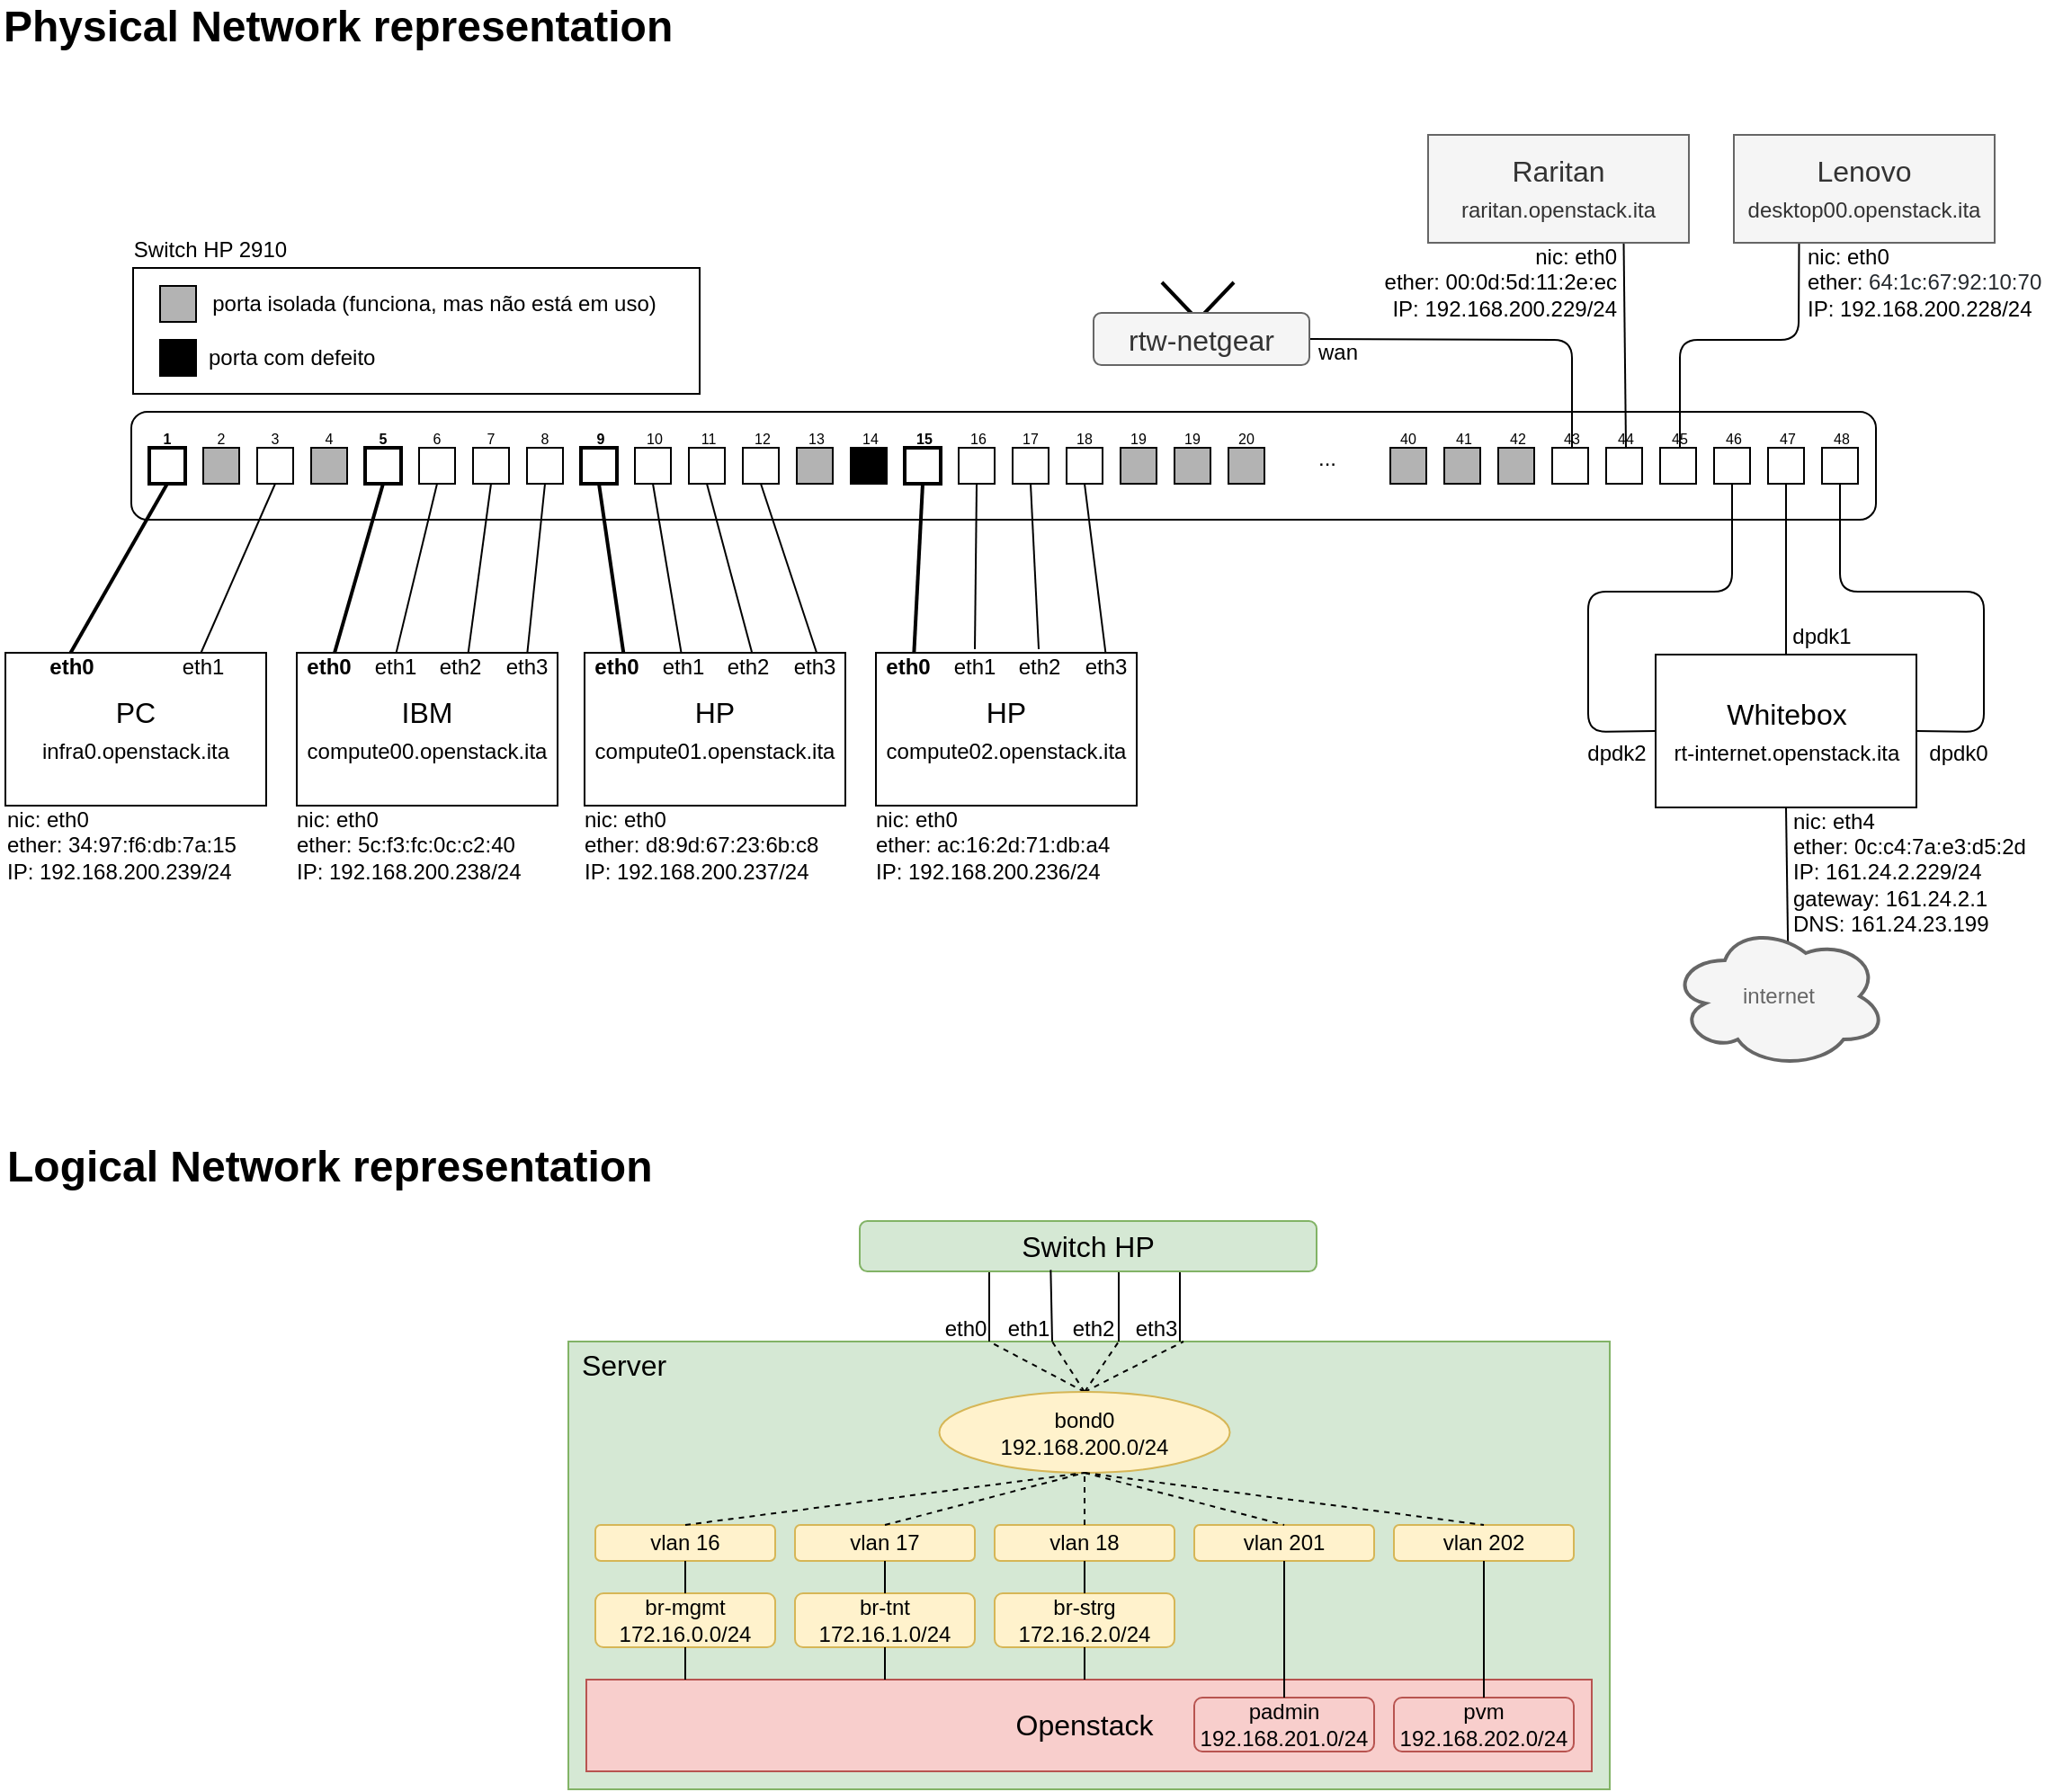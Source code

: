 <mxfile version="13.1.14" type="device"><diagram id="083HQYU7vdMpSeB9gn1J" name="Page-1"><mxGraphModel dx="2249" dy="801" grid="1" gridSize="10" guides="1" tooltips="1" connect="1" arrows="1" fold="1" page="1" pageScale="1" pageWidth="827" pageHeight="1169" math="0" shadow="0"><root><mxCell id="0"/><mxCell id="1" parent="0"/><mxCell id="au7S7A7RQOndNmO7BlyU-1" value="" style="rounded=1;whiteSpace=wrap;html=1;" parent="1" vertex="1"><mxGeometry x="60" y="300" width="970" height="60" as="geometry"/></mxCell><mxCell id="au7S7A7RQOndNmO7BlyU-122" value="" style="endArrow=none;html=1;fontSize=12;entryX=0.5;entryY=1;entryDx=0;entryDy=0;exitX=1;exitY=0.5;exitDx=0;exitDy=0;" parent="1" source="au7S7A7RQOndNmO7BlyU-118" target="au7S7A7RQOndNmO7BlyU-60" edge="1"><mxGeometry width="50" height="50" relative="1" as="geometry"><mxPoint x="380" y="480" as="sourcePoint"/><mxPoint x="430" y="430" as="targetPoint"/><Array as="points"><mxPoint x="861" y="260"/></Array></mxGeometry></mxCell><mxCell id="au7S7A7RQOndNmO7BlyU-124" value="" style="endArrow=none;html=1;fontSize=12;fontColor=#000000;entryX=0.5;entryY=1;entryDx=0;entryDy=0;exitX=0.75;exitY=1;exitDx=0;exitDy=0;" parent="1" source="au7S7A7RQOndNmO7BlyU-123" target="au7S7A7RQOndNmO7BlyU-61" edge="1"><mxGeometry width="50" height="50" relative="1" as="geometry"><mxPoint x="380" y="480" as="sourcePoint"/><mxPoint x="430" y="430" as="targetPoint"/></mxGeometry></mxCell><mxCell id="au7S7A7RQOndNmO7BlyU-128" value="" style="endArrow=none;html=1;fontSize=12;fontColor=#000000;entryX=0.5;entryY=1;entryDx=0;entryDy=0;exitX=0.25;exitY=1;exitDx=0;exitDy=0;" parent="1" source="au7S7A7RQOndNmO7BlyU-126" target="au7S7A7RQOndNmO7BlyU-62" edge="1"><mxGeometry width="50" height="50" relative="1" as="geometry"><mxPoint x="898.75" y="162" as="sourcePoint"/><mxPoint x="901" y="330" as="targetPoint"/><Array as="points"><mxPoint x="987" y="260"/><mxPoint x="921" y="260"/></Array></mxGeometry></mxCell><mxCell id="au7S7A7RQOndNmO7BlyU-2" value="" style="rounded=0;whiteSpace=wrap;html=1;strokeWidth=2;" parent="1" vertex="1"><mxGeometry x="70" y="320" width="20" height="20" as="geometry"/></mxCell><mxCell id="au7S7A7RQOndNmO7BlyU-3" value="" style="rounded=0;whiteSpace=wrap;html=1;fillColor=#B3B3B3;" parent="1" vertex="1"><mxGeometry x="100" y="320" width="20" height="20" as="geometry"/></mxCell><mxCell id="au7S7A7RQOndNmO7BlyU-4" value="" style="rounded=0;whiteSpace=wrap;html=1;" parent="1" vertex="1"><mxGeometry x="130" y="320" width="20" height="20" as="geometry"/></mxCell><mxCell id="au7S7A7RQOndNmO7BlyU-5" value="" style="rounded=0;whiteSpace=wrap;html=1;fillColor=#B3B3B3;" parent="1" vertex="1"><mxGeometry x="160" y="320" width="20" height="20" as="geometry"/></mxCell><mxCell id="au7S7A7RQOndNmO7BlyU-6" value="" style="rounded=0;whiteSpace=wrap;html=1;strokeWidth=2;" parent="1" vertex="1"><mxGeometry x="190" y="320" width="20" height="20" as="geometry"/></mxCell><mxCell id="au7S7A7RQOndNmO7BlyU-7" value="" style="rounded=0;whiteSpace=wrap;html=1;" parent="1" vertex="1"><mxGeometry x="220" y="320" width="20" height="20" as="geometry"/></mxCell><mxCell id="au7S7A7RQOndNmO7BlyU-8" value="" style="rounded=0;whiteSpace=wrap;html=1;" parent="1" vertex="1"><mxGeometry x="250" y="320" width="20" height="20" as="geometry"/></mxCell><mxCell id="au7S7A7RQOndNmO7BlyU-9" value="" style="rounded=0;whiteSpace=wrap;html=1;" parent="1" vertex="1"><mxGeometry x="280" y="320" width="20" height="20" as="geometry"/></mxCell><mxCell id="au7S7A7RQOndNmO7BlyU-10" value="" style="rounded=0;whiteSpace=wrap;html=1;strokeWidth=2;" parent="1" vertex="1"><mxGeometry x="310" y="320" width="20" height="20" as="geometry"/></mxCell><mxCell id="au7S7A7RQOndNmO7BlyU-11" value="" style="rounded=0;whiteSpace=wrap;html=1;" parent="1" vertex="1"><mxGeometry x="340" y="320" width="20" height="20" as="geometry"/></mxCell><mxCell id="au7S7A7RQOndNmO7BlyU-12" value="" style="rounded=0;whiteSpace=wrap;html=1;" parent="1" vertex="1"><mxGeometry x="370" y="320" width="20" height="20" as="geometry"/></mxCell><mxCell id="au7S7A7RQOndNmO7BlyU-13" value="" style="rounded=0;whiteSpace=wrap;html=1;" parent="1" vertex="1"><mxGeometry x="400" y="320" width="20" height="20" as="geometry"/></mxCell><mxCell id="au7S7A7RQOndNmO7BlyU-14" value="" style="rounded=0;whiteSpace=wrap;html=1;fillColor=#B3B3B3;" parent="1" vertex="1"><mxGeometry x="430" y="320" width="20" height="20" as="geometry"/></mxCell><mxCell id="au7S7A7RQOndNmO7BlyU-15" value="" style="rounded=0;whiteSpace=wrap;html=1;fillColor=#000000;" parent="1" vertex="1"><mxGeometry x="460" y="320" width="20" height="20" as="geometry"/></mxCell><mxCell id="au7S7A7RQOndNmO7BlyU-16" value="" style="rounded=0;whiteSpace=wrap;html=1;strokeWidth=2;" parent="1" vertex="1"><mxGeometry x="490" y="320" width="20" height="20" as="geometry"/></mxCell><mxCell id="au7S7A7RQOndNmO7BlyU-17" value="" style="rounded=0;whiteSpace=wrap;html=1;" parent="1" vertex="1"><mxGeometry x="520" y="320" width="20" height="20" as="geometry"/></mxCell><mxCell id="au7S7A7RQOndNmO7BlyU-18" value="" style="rounded=0;whiteSpace=wrap;html=1;" parent="1" vertex="1"><mxGeometry x="550" y="320" width="20" height="20" as="geometry"/></mxCell><mxCell id="au7S7A7RQOndNmO7BlyU-19" value="" style="rounded=0;whiteSpace=wrap;html=1;" parent="1" vertex="1"><mxGeometry x="580" y="320" width="20" height="20" as="geometry"/></mxCell><mxCell id="au7S7A7RQOndNmO7BlyU-20" value="" style="rounded=0;whiteSpace=wrap;html=1;fillColor=#B3B3B3;" parent="1" vertex="1"><mxGeometry x="610" y="320" width="20" height="20" as="geometry"/></mxCell><mxCell id="au7S7A7RQOndNmO7BlyU-21" value="" style="rounded=0;whiteSpace=wrap;html=1;fillColor=#B3B3B3;" parent="1" vertex="1"><mxGeometry x="640" y="320" width="20" height="20" as="geometry"/></mxCell><mxCell id="au7S7A7RQOndNmO7BlyU-22" value="" style="rounded=0;whiteSpace=wrap;html=1;fillColor=#B3B3B3;" parent="1" vertex="1"><mxGeometry x="670" y="320" width="20" height="20" as="geometry"/></mxCell><mxCell id="au7S7A7RQOndNmO7BlyU-25" value="" style="rounded=0;whiteSpace=wrap;html=1;fillColor=#B3B3B3;" parent="1" vertex="1"><mxGeometry x="760" y="320" width="20" height="20" as="geometry"/></mxCell><mxCell id="au7S7A7RQOndNmO7BlyU-26" value="" style="rounded=0;whiteSpace=wrap;html=1;fillColor=#B3B3B3;" parent="1" vertex="1"><mxGeometry x="790" y="320" width="20" height="20" as="geometry"/></mxCell><mxCell id="au7S7A7RQOndNmO7BlyU-27" value="" style="rounded=0;whiteSpace=wrap;html=1;fillColor=#B3B3B3;" parent="1" vertex="1"><mxGeometry x="820" y="320" width="20" height="20" as="geometry"/></mxCell><mxCell id="au7S7A7RQOndNmO7BlyU-28" value="" style="rounded=0;whiteSpace=wrap;html=1;fillColor=none;" parent="1" vertex="1"><mxGeometry x="850" y="320" width="20" height="20" as="geometry"/></mxCell><mxCell id="au7S7A7RQOndNmO7BlyU-29" value="" style="rounded=0;whiteSpace=wrap;html=1;" parent="1" vertex="1"><mxGeometry x="880" y="320" width="20" height="20" as="geometry"/></mxCell><mxCell id="au7S7A7RQOndNmO7BlyU-30" value="" style="rounded=0;whiteSpace=wrap;html=1;" parent="1" vertex="1"><mxGeometry x="910" y="320" width="20" height="20" as="geometry"/></mxCell><mxCell id="au7S7A7RQOndNmO7BlyU-31" value="" style="rounded=0;whiteSpace=wrap;html=1;" parent="1" vertex="1"><mxGeometry x="940" y="320" width="20" height="20" as="geometry"/></mxCell><mxCell id="au7S7A7RQOndNmO7BlyU-32" value="" style="rounded=0;whiteSpace=wrap;html=1;" parent="1" vertex="1"><mxGeometry x="970" y="320" width="20" height="20" as="geometry"/></mxCell><mxCell id="au7S7A7RQOndNmO7BlyU-33" value="" style="rounded=0;whiteSpace=wrap;html=1;" parent="1" vertex="1"><mxGeometry x="1000" y="320" width="20" height="20" as="geometry"/></mxCell><mxCell id="au7S7A7RQOndNmO7BlyU-34" value="1" style="text;html=1;strokeColor=none;fillColor=none;align=center;verticalAlign=middle;whiteSpace=wrap;rounded=0;fontSize=8;fontStyle=1" parent="1" vertex="1"><mxGeometry x="75" y="310" width="10" height="10" as="geometry"/></mxCell><mxCell id="au7S7A7RQOndNmO7BlyU-35" value="2" style="text;html=1;strokeColor=none;fillColor=none;align=center;verticalAlign=middle;whiteSpace=wrap;rounded=0;fontSize=8;" parent="1" vertex="1"><mxGeometry x="105" y="310" width="10" height="10" as="geometry"/></mxCell><mxCell id="au7S7A7RQOndNmO7BlyU-36" value="3" style="text;html=1;strokeColor=none;fillColor=none;align=center;verticalAlign=middle;whiteSpace=wrap;rounded=0;fontSize=8;" parent="1" vertex="1"><mxGeometry x="135" y="310" width="10" height="10" as="geometry"/></mxCell><mxCell id="au7S7A7RQOndNmO7BlyU-37" value="4" style="text;html=1;strokeColor=none;fillColor=none;align=center;verticalAlign=middle;whiteSpace=wrap;rounded=0;fontSize=8;" parent="1" vertex="1"><mxGeometry x="165" y="310" width="10" height="10" as="geometry"/></mxCell><mxCell id="au7S7A7RQOndNmO7BlyU-38" value="5" style="text;html=1;strokeColor=none;fillColor=none;align=center;verticalAlign=middle;whiteSpace=wrap;rounded=0;fontSize=8;fontStyle=1" parent="1" vertex="1"><mxGeometry x="195" y="310" width="10" height="10" as="geometry"/></mxCell><mxCell id="au7S7A7RQOndNmO7BlyU-39" value="6" style="text;html=1;strokeColor=none;fillColor=none;align=center;verticalAlign=middle;whiteSpace=wrap;rounded=0;fontSize=8;" parent="1" vertex="1"><mxGeometry x="225" y="310" width="10" height="10" as="geometry"/></mxCell><mxCell id="au7S7A7RQOndNmO7BlyU-40" value="7" style="text;html=1;strokeColor=none;fillColor=none;align=center;verticalAlign=middle;whiteSpace=wrap;rounded=0;fontSize=8;" parent="1" vertex="1"><mxGeometry x="255" y="310" width="10" height="10" as="geometry"/></mxCell><mxCell id="au7S7A7RQOndNmO7BlyU-41" value="8" style="text;html=1;strokeColor=none;fillColor=none;align=center;verticalAlign=middle;whiteSpace=wrap;rounded=0;fontSize=8;" parent="1" vertex="1"><mxGeometry x="285" y="310" width="10" height="10" as="geometry"/></mxCell><mxCell id="au7S7A7RQOndNmO7BlyU-42" value="9" style="text;html=1;strokeColor=none;fillColor=none;align=center;verticalAlign=middle;whiteSpace=wrap;rounded=0;fontSize=8;fontStyle=1" parent="1" vertex="1"><mxGeometry x="316" y="310" width="10" height="10" as="geometry"/></mxCell><mxCell id="au7S7A7RQOndNmO7BlyU-43" value="10" style="text;html=1;strokeColor=none;fillColor=none;align=center;verticalAlign=middle;whiteSpace=wrap;rounded=0;fontSize=8;" parent="1" vertex="1"><mxGeometry x="346" y="310" width="10" height="10" as="geometry"/></mxCell><mxCell id="au7S7A7RQOndNmO7BlyU-44" value="11" style="text;html=1;strokeColor=none;fillColor=none;align=center;verticalAlign=middle;whiteSpace=wrap;rounded=0;fontSize=8;" parent="1" vertex="1"><mxGeometry x="376" y="310" width="10" height="10" as="geometry"/></mxCell><mxCell id="au7S7A7RQOndNmO7BlyU-45" value="12" style="text;html=1;strokeColor=none;fillColor=none;align=center;verticalAlign=middle;whiteSpace=wrap;rounded=0;fontSize=8;" parent="1" vertex="1"><mxGeometry x="406" y="310" width="10" height="10" as="geometry"/></mxCell><mxCell id="au7S7A7RQOndNmO7BlyU-46" value="13" style="text;html=1;strokeColor=none;fillColor=none;align=center;verticalAlign=middle;whiteSpace=wrap;rounded=0;fontSize=8;" parent="1" vertex="1"><mxGeometry x="436" y="310" width="10" height="10" as="geometry"/></mxCell><mxCell id="au7S7A7RQOndNmO7BlyU-47" value="14" style="text;html=1;strokeColor=none;fillColor=none;align=center;verticalAlign=middle;whiteSpace=wrap;rounded=0;fontSize=8;" parent="1" vertex="1"><mxGeometry x="466" y="310" width="10" height="10" as="geometry"/></mxCell><mxCell id="au7S7A7RQOndNmO7BlyU-48" value="15" style="text;html=1;strokeColor=none;fillColor=none;align=center;verticalAlign=middle;whiteSpace=wrap;rounded=0;fontSize=8;fontStyle=1" parent="1" vertex="1"><mxGeometry x="496" y="310" width="10" height="10" as="geometry"/></mxCell><mxCell id="au7S7A7RQOndNmO7BlyU-49" value="16" style="text;html=1;strokeColor=none;fillColor=none;align=center;verticalAlign=middle;whiteSpace=wrap;rounded=0;fontSize=8;" parent="1" vertex="1"><mxGeometry x="526" y="310" width="10" height="10" as="geometry"/></mxCell><mxCell id="au7S7A7RQOndNmO7BlyU-50" value="17" style="text;html=1;strokeColor=none;fillColor=none;align=center;verticalAlign=middle;whiteSpace=wrap;rounded=0;fontSize=8;" parent="1" vertex="1"><mxGeometry x="555" y="310" width="10" height="10" as="geometry"/></mxCell><mxCell id="au7S7A7RQOndNmO7BlyU-51" value="18" style="text;html=1;strokeColor=none;fillColor=none;align=center;verticalAlign=middle;whiteSpace=wrap;rounded=0;fontSize=8;" parent="1" vertex="1"><mxGeometry x="585" y="310" width="10" height="10" as="geometry"/></mxCell><mxCell id="au7S7A7RQOndNmO7BlyU-52" value="19" style="text;html=1;strokeColor=none;fillColor=none;align=center;verticalAlign=middle;whiteSpace=wrap;rounded=0;fontSize=8;" parent="1" vertex="1"><mxGeometry x="615" y="310" width="10" height="10" as="geometry"/></mxCell><mxCell id="au7S7A7RQOndNmO7BlyU-53" value="19" style="text;html=1;strokeColor=none;fillColor=none;align=center;verticalAlign=middle;whiteSpace=wrap;rounded=0;fontSize=8;" parent="1" vertex="1"><mxGeometry x="645" y="310" width="10" height="10" as="geometry"/></mxCell><mxCell id="au7S7A7RQOndNmO7BlyU-54" value="20" style="text;html=1;strokeColor=none;fillColor=none;align=center;verticalAlign=middle;whiteSpace=wrap;rounded=0;fontSize=8;" parent="1" vertex="1"><mxGeometry x="675" y="310" width="10" height="10" as="geometry"/></mxCell><mxCell id="au7S7A7RQOndNmO7BlyU-57" value="40" style="text;html=1;strokeColor=none;fillColor=none;align=center;verticalAlign=middle;whiteSpace=wrap;rounded=0;fontSize=8;" parent="1" vertex="1"><mxGeometry x="765" y="310" width="10" height="10" as="geometry"/></mxCell><mxCell id="au7S7A7RQOndNmO7BlyU-58" value="41" style="text;html=1;strokeColor=none;fillColor=none;align=center;verticalAlign=middle;whiteSpace=wrap;rounded=0;fontSize=8;" parent="1" vertex="1"><mxGeometry x="796" y="310" width="10" height="10" as="geometry"/></mxCell><mxCell id="au7S7A7RQOndNmO7BlyU-59" value="42" style="text;html=1;strokeColor=none;fillColor=none;align=center;verticalAlign=middle;whiteSpace=wrap;rounded=0;fontSize=8;" parent="1" vertex="1"><mxGeometry x="826" y="310" width="10" height="10" as="geometry"/></mxCell><mxCell id="au7S7A7RQOndNmO7BlyU-60" value="43" style="text;html=1;strokeColor=none;fillColor=none;align=center;verticalAlign=middle;whiteSpace=wrap;rounded=0;fontSize=8;" parent="1" vertex="1"><mxGeometry x="856" y="310" width="10" height="10" as="geometry"/></mxCell><mxCell id="au7S7A7RQOndNmO7BlyU-61" value="44" style="text;html=1;strokeColor=none;fillColor=none;align=center;verticalAlign=middle;whiteSpace=wrap;rounded=0;fontSize=8;" parent="1" vertex="1"><mxGeometry x="886" y="310" width="10" height="10" as="geometry"/></mxCell><mxCell id="au7S7A7RQOndNmO7BlyU-62" value="45" style="text;html=1;strokeColor=none;fillColor=none;align=center;verticalAlign=middle;whiteSpace=wrap;rounded=0;fontSize=8;" parent="1" vertex="1"><mxGeometry x="916" y="310" width="10" height="10" as="geometry"/></mxCell><mxCell id="au7S7A7RQOndNmO7BlyU-63" value="46" style="text;html=1;strokeColor=none;fillColor=none;align=center;verticalAlign=middle;whiteSpace=wrap;rounded=0;fontSize=8;" parent="1" vertex="1"><mxGeometry x="946" y="310" width="10" height="10" as="geometry"/></mxCell><mxCell id="au7S7A7RQOndNmO7BlyU-64" value="47" style="text;html=1;strokeColor=none;fillColor=none;align=center;verticalAlign=middle;whiteSpace=wrap;rounded=0;fontSize=8;" parent="1" vertex="1"><mxGeometry x="976" y="310" width="10" height="10" as="geometry"/></mxCell><mxCell id="au7S7A7RQOndNmO7BlyU-65" value="48" style="text;html=1;strokeColor=none;fillColor=none;align=center;verticalAlign=middle;whiteSpace=wrap;rounded=0;fontSize=8;" parent="1" vertex="1"><mxGeometry x="1006" y="310" width="10" height="10" as="geometry"/></mxCell><mxCell id="au7S7A7RQOndNmO7BlyU-66" value="..." style="text;html=1;strokeColor=none;fillColor=none;align=center;verticalAlign=middle;whiteSpace=wrap;rounded=0;fontSize=12;" parent="1" vertex="1"><mxGeometry x="720" y="321" width="10" height="10" as="geometry"/></mxCell><mxCell id="au7S7A7RQOndNmO7BlyU-72" value="" style="endArrow=none;html=1;fontSize=12;exitX=0.25;exitY=0;exitDx=0;exitDy=0;entryX=0.5;entryY=1;entryDx=0;entryDy=0;strokeWidth=2;" parent="1" source="au7S7A7RQOndNmO7BlyU-68" target="au7S7A7RQOndNmO7BlyU-2" edge="1"><mxGeometry width="50" height="50" relative="1" as="geometry"><mxPoint x="-100" y="470" as="sourcePoint"/><mxPoint x="72" y="420" as="targetPoint"/></mxGeometry></mxCell><mxCell id="au7S7A7RQOndNmO7BlyU-73" value="" style="endArrow=none;html=1;fontSize=12;entryX=0.5;entryY=1;entryDx=0;entryDy=0;exitX=0.75;exitY=0;exitDx=0;exitDy=0;" parent="1" source="au7S7A7RQOndNmO7BlyU-68" target="au7S7A7RQOndNmO7BlyU-4" edge="1"><mxGeometry width="50" height="50" relative="1" as="geometry"><mxPoint x="390" y="440" as="sourcePoint"/><mxPoint x="440" y="390" as="targetPoint"/></mxGeometry></mxCell><mxCell id="au7S7A7RQOndNmO7BlyU-75" value="" style="endArrow=none;html=1;fontSize=12;entryX=0.5;entryY=1;entryDx=0;entryDy=0;exitX=0.145;exitY=0;exitDx=0;exitDy=0;exitPerimeter=0;strokeWidth=2;" parent="1" source="au7S7A7RQOndNmO7BlyU-70" target="au7S7A7RQOndNmO7BlyU-6" edge="1"><mxGeometry width="50" height="50" relative="1" as="geometry"><mxPoint x="390" y="440" as="sourcePoint"/><mxPoint x="440" y="390" as="targetPoint"/></mxGeometry></mxCell><mxCell id="au7S7A7RQOndNmO7BlyU-76" value="" style="endArrow=none;html=1;fontSize=12;entryX=0.5;entryY=1;entryDx=0;entryDy=0;exitX=0.379;exitY=0.017;exitDx=0;exitDy=0;exitPerimeter=0;" parent="1" source="au7S7A7RQOndNmO7BlyU-70" target="au7S7A7RQOndNmO7BlyU-7" edge="1"><mxGeometry width="50" height="50" relative="1" as="geometry"><mxPoint x="390" y="440" as="sourcePoint"/><mxPoint x="440" y="390" as="targetPoint"/></mxGeometry></mxCell><mxCell id="au7S7A7RQOndNmO7BlyU-77" value="" style="endArrow=none;html=1;fontSize=12;entryX=0.5;entryY=1;entryDx=0;entryDy=0;exitX=0.655;exitY=0.033;exitDx=0;exitDy=0;exitPerimeter=0;" parent="1" source="au7S7A7RQOndNmO7BlyU-70" target="au7S7A7RQOndNmO7BlyU-8" edge="1"><mxGeometry width="50" height="50" relative="1" as="geometry"><mxPoint x="390" y="440" as="sourcePoint"/><mxPoint x="440" y="390" as="targetPoint"/></mxGeometry></mxCell><mxCell id="au7S7A7RQOndNmO7BlyU-78" value="" style="endArrow=none;html=1;fontSize=12;entryX=0.5;entryY=1;entryDx=0;entryDy=0;exitX=0.883;exitY=0.017;exitDx=0;exitDy=0;exitPerimeter=0;" parent="1" source="au7S7A7RQOndNmO7BlyU-70" target="au7S7A7RQOndNmO7BlyU-9" edge="1"><mxGeometry width="50" height="50" relative="1" as="geometry"><mxPoint x="390" y="440" as="sourcePoint"/><mxPoint x="440" y="390" as="targetPoint"/></mxGeometry></mxCell><mxCell id="au7S7A7RQOndNmO7BlyU-79" value="" style="endArrow=none;html=1;fontSize=12;entryX=0.5;entryY=1;entryDx=0;entryDy=0;exitX=0.152;exitY=0.033;exitDx=0;exitDy=0;exitPerimeter=0;strokeWidth=2;" parent="1" source="au7S7A7RQOndNmO7BlyU-69" target="au7S7A7RQOndNmO7BlyU-10" edge="1"><mxGeometry width="50" height="50" relative="1" as="geometry"><mxPoint x="490" y="470" as="sourcePoint"/><mxPoint x="440" y="390" as="targetPoint"/></mxGeometry></mxCell><mxCell id="au7S7A7RQOndNmO7BlyU-80" value="" style="endArrow=none;html=1;fontSize=12;entryX=0.5;entryY=1;entryDx=0;entryDy=0;exitX=0.379;exitY=0.083;exitDx=0;exitDy=0;exitPerimeter=0;" parent="1" source="au7S7A7RQOndNmO7BlyU-69" target="au7S7A7RQOndNmO7BlyU-11" edge="1"><mxGeometry width="50" height="50" relative="1" as="geometry"><mxPoint x="430" y="460" as="sourcePoint"/><mxPoint x="440" y="390" as="targetPoint"/></mxGeometry></mxCell><mxCell id="au7S7A7RQOndNmO7BlyU-81" value="" style="endArrow=none;html=1;fontSize=12;entryX=0.5;entryY=1;entryDx=0;entryDy=0;exitX=0.655;exitY=0.083;exitDx=0;exitDy=0;exitPerimeter=0;" parent="1" source="au7S7A7RQOndNmO7BlyU-69" target="au7S7A7RQOndNmO7BlyU-12" edge="1"><mxGeometry width="50" height="50" relative="1" as="geometry"><mxPoint x="390" y="440" as="sourcePoint"/><mxPoint x="440" y="390" as="targetPoint"/></mxGeometry></mxCell><mxCell id="au7S7A7RQOndNmO7BlyU-82" value="" style="endArrow=none;html=1;fontSize=12;entryX=0.5;entryY=1;entryDx=0;entryDy=0;exitX=0.89;exitY=0;exitDx=0;exitDy=0;exitPerimeter=0;" parent="1" source="au7S7A7RQOndNmO7BlyU-69" target="au7S7A7RQOndNmO7BlyU-13" edge="1"><mxGeometry width="50" height="50" relative="1" as="geometry"><mxPoint x="390" y="440" as="sourcePoint"/><mxPoint x="440" y="390" as="targetPoint"/></mxGeometry></mxCell><mxCell id="au7S7A7RQOndNmO7BlyU-83" value="" style="endArrow=none;html=1;fontSize=12;entryX=0.5;entryY=1;entryDx=0;entryDy=0;exitX=0.145;exitY=0.033;exitDx=0;exitDy=0;exitPerimeter=0;strokeWidth=2;" parent="1" source="au7S7A7RQOndNmO7BlyU-71" target="au7S7A7RQOndNmO7BlyU-16" edge="1"><mxGeometry width="50" height="50" relative="1" as="geometry"><mxPoint x="390" y="440" as="sourcePoint"/><mxPoint x="440" y="390" as="targetPoint"/></mxGeometry></mxCell><mxCell id="au7S7A7RQOndNmO7BlyU-84" value="" style="endArrow=none;html=1;fontSize=12;entryX=0.5;entryY=1;entryDx=0;entryDy=0;exitX=0.5;exitY=0;exitDx=0;exitDy=0;" parent="1" source="au7S7A7RQOndNmO7BlyU-141" target="au7S7A7RQOndNmO7BlyU-17" edge="1"><mxGeometry width="50" height="50" relative="1" as="geometry"><mxPoint x="630" y="442" as="sourcePoint"/><mxPoint x="440" y="390" as="targetPoint"/></mxGeometry></mxCell><mxCell id="au7S7A7RQOndNmO7BlyU-85" value="" style="endArrow=none;html=1;fontSize=12;entryX=0.5;entryY=1;entryDx=0;entryDy=0;" parent="1" source="au7S7A7RQOndNmO7BlyU-143" target="au7S7A7RQOndNmO7BlyU-18" edge="1"><mxGeometry width="50" height="50" relative="1" as="geometry"><mxPoint x="630" y="410" as="sourcePoint"/><mxPoint x="440" y="390" as="targetPoint"/></mxGeometry></mxCell><mxCell id="au7S7A7RQOndNmO7BlyU-86" value="" style="endArrow=none;html=1;fontSize=12;entryX=0.5;entryY=1;entryDx=0;entryDy=0;exitX=0.883;exitY=0.033;exitDx=0;exitDy=0;exitPerimeter=0;" parent="1" source="au7S7A7RQOndNmO7BlyU-71" target="au7S7A7RQOndNmO7BlyU-19" edge="1"><mxGeometry width="50" height="50" relative="1" as="geometry"><mxPoint x="710" y="510" as="sourcePoint"/><mxPoint x="440" y="390" as="targetPoint"/></mxGeometry></mxCell><mxCell id="au7S7A7RQOndNmO7BlyU-68" value="PC&lt;br style=&quot;font-size: 16px&quot;&gt;&lt;font style=&quot;font-size: 12px&quot;&gt;infra0.openstack.ita&lt;/font&gt;" style="rounded=0;whiteSpace=wrap;html=1;fontSize=16;" parent="1" vertex="1"><mxGeometry x="-10" y="434" width="145" height="85" as="geometry"/></mxCell><mxCell id="au7S7A7RQOndNmO7BlyU-69" value="HP&lt;br style=&quot;font-size: 16px&quot;&gt;&lt;font style=&quot;font-size: 12px&quot;&gt;compute01.openstack.ita&lt;/font&gt;" style="rounded=0;whiteSpace=wrap;html=1;fontSize=16;" parent="1" vertex="1"><mxGeometry x="312" y="434" width="145" height="85" as="geometry"/></mxCell><mxCell id="au7S7A7RQOndNmO7BlyU-70" value="IBM&lt;br style=&quot;font-size: 16px&quot;&gt;&lt;font style=&quot;font-size: 12px&quot;&gt;compute00.openstack.ita&lt;/font&gt;" style="rounded=0;whiteSpace=wrap;html=1;fontSize=16;" parent="1" vertex="1"><mxGeometry x="152" y="434" width="145" height="85" as="geometry"/></mxCell><mxCell id="au7S7A7RQOndNmO7BlyU-71" value="HP&lt;br style=&quot;font-size: 16px&quot;&gt;&lt;font style=&quot;font-size: 12px&quot;&gt;compute02.openstack.ita&lt;/font&gt;" style="rounded=0;whiteSpace=wrap;html=1;fontSize=16;" parent="1" vertex="1"><mxGeometry x="474" y="434" width="145" height="85" as="geometry"/></mxCell><mxCell id="au7S7A7RQOndNmO7BlyU-87" value="" style="rounded=0;whiteSpace=wrap;html=1;fillColor=#B3B3B3;" parent="1" vertex="1"><mxGeometry x="76" y="230" width="20" height="20" as="geometry"/></mxCell><mxCell id="au7S7A7RQOndNmO7BlyU-88" value="" style="rounded=0;whiteSpace=wrap;html=1;fillColor=#000000;" parent="1" vertex="1"><mxGeometry x="76" y="260" width="20" height="20" as="geometry"/></mxCell><mxCell id="au7S7A7RQOndNmO7BlyU-91" value="porta isolada (funciona, mas não está em uso)" style="text;html=1;strokeColor=none;fillColor=none;align=center;verticalAlign=middle;whiteSpace=wrap;rounded=0;fontSize=12;" parent="1" vertex="1"><mxGeometry x="101" y="230" width="255" height="20" as="geometry"/></mxCell><mxCell id="au7S7A7RQOndNmO7BlyU-92" value="porta com defeito" style="text;html=1;strokeColor=none;fillColor=none;align=left;verticalAlign=middle;whiteSpace=wrap;rounded=0;fontSize=12;" parent="1" vertex="1"><mxGeometry x="101" y="260" width="255" height="20" as="geometry"/></mxCell><mxCell id="au7S7A7RQOndNmO7BlyU-93" value="" style="rounded=0;whiteSpace=wrap;html=1;fillColor=none;fontSize=12;" parent="1" vertex="1"><mxGeometry x="61" y="220" width="315" height="70" as="geometry"/></mxCell><mxCell id="au7S7A7RQOndNmO7BlyU-94" value="Switch HP 2910" style="text;html=1;strokeColor=none;fillColor=none;align=center;verticalAlign=middle;whiteSpace=wrap;rounded=0;fontSize=12;" parent="1" vertex="1"><mxGeometry x="49" y="200" width="110" height="20" as="geometry"/></mxCell><mxCell id="au7S7A7RQOndNmO7BlyU-116" value="" style="endArrow=none;html=1;strokeColor=#000000;strokeWidth=2;fontSize=16;fontColor=#CC0000;" parent="1" edge="1"><mxGeometry width="50" height="50" relative="1" as="geometry"><mxPoint x="653" y="249" as="sourcePoint"/><mxPoint x="673" y="228" as="targetPoint"/></mxGeometry></mxCell><mxCell id="au7S7A7RQOndNmO7BlyU-117" value="" style="endArrow=none;html=1;strokeColor=#000000;strokeWidth=2;fontSize=16;fontColor=#CC0000;" parent="1" edge="1"><mxGeometry width="50" height="50" relative="1" as="geometry"><mxPoint x="653" y="249" as="sourcePoint"/><mxPoint x="633" y="228" as="targetPoint"/></mxGeometry></mxCell><mxCell id="au7S7A7RQOndNmO7BlyU-118" value="" style="rounded=1;whiteSpace=wrap;html=1;fillColor=#F5F5F5;fontSize=16;align=right;strokeColor=#666666;" parent="1" vertex="1"><mxGeometry x="595" y="245" width="120" height="29" as="geometry"/></mxCell><mxCell id="au7S7A7RQOndNmO7BlyU-119" value="rtw-netgear" style="text;html=1;strokeColor=none;fillColor=none;align=center;verticalAlign=middle;whiteSpace=wrap;rounded=0;fontSize=16;fontColor=#333333;" parent="1" vertex="1"><mxGeometry x="612" y="249.5" width="86" height="20" as="geometry"/></mxCell><mxCell id="au7S7A7RQOndNmO7BlyU-120" value="wan" style="text;html=1;strokeColor=none;fillColor=none;align=center;verticalAlign=middle;whiteSpace=wrap;rounded=0;" parent="1" vertex="1"><mxGeometry x="701" y="257" width="60" height="20" as="geometry"/></mxCell><mxCell id="au7S7A7RQOndNmO7BlyU-123" value="Raritan&lt;br&gt;&lt;font style=&quot;font-size: 12px&quot;&gt;raritan.openstack.ita&lt;/font&gt;" style="rounded=0;whiteSpace=wrap;html=1;fillColor=#f5f5f5;strokeColor=#666666;fontColor=#333333;fontSize=16;" parent="1" vertex="1"><mxGeometry x="781" y="146" width="145" height="60" as="geometry"/></mxCell><mxCell id="au7S7A7RQOndNmO7BlyU-125" value="nic: eth0&lt;br&gt;ether:&amp;nbsp;&lt;span style=&quot;background-color: rgb(255, 255, 255);&quot;&gt;00:0d:5d:11:2e:ec&lt;/span&gt;&lt;br&gt;IP: 192.168.200.229/24" style="text;html=1;strokeColor=none;fillColor=none;align=right;verticalAlign=middle;whiteSpace=wrap;rounded=0;fontColor=#000000;" parent="1" vertex="1"><mxGeometry x="760" y="197" width="128" height="61" as="geometry"/></mxCell><mxCell id="au7S7A7RQOndNmO7BlyU-126" value="&lt;font&gt;Lenovo&lt;br&gt;&lt;/font&gt;&lt;font style=&quot;font-size: 12px&quot;&gt;desktop00.openstack.ita&lt;/font&gt;" style="rounded=0;whiteSpace=wrap;html=1;fillColor=#f5f5f5;strokeColor=#666666;fontColor=#333333;fontSize=16;" parent="1" vertex="1"><mxGeometry x="951" y="146" width="145" height="60" as="geometry"/></mxCell><mxCell id="au7S7A7RQOndNmO7BlyU-127" value="nic: eth0&lt;br&gt;ether:&amp;nbsp;&lt;span style=&quot;color: rgb(36 , 41 , 46) ; font-family: , &amp;#34;consolas&amp;#34; , &amp;#34;liberation mono&amp;#34; , &amp;#34;menlo&amp;#34; , monospace ; background-color: rgb(255 , 255 , 255)&quot;&gt;64:1c:67:92:10:70&lt;/span&gt;&lt;br&gt;IP: 192.168.200.228/24" style="text;html=1;strokeColor=none;fillColor=none;align=left;verticalAlign=middle;whiteSpace=wrap;rounded=0;fontColor=#000000;" parent="1" vertex="1"><mxGeometry x="990" y="197" width="128" height="61" as="geometry"/></mxCell><mxCell id="au7S7A7RQOndNmO7BlyU-129" value="eth1" style="text;html=1;strokeColor=none;fillColor=none;align=center;verticalAlign=middle;whiteSpace=wrap;rounded=0;fontSize=12;fontColor=#000000;" parent="1" vertex="1"><mxGeometry x="80" y="432" width="40" height="20" as="geometry"/></mxCell><mxCell id="au7S7A7RQOndNmO7BlyU-132" value="eth0" style="text;html=1;strokeColor=none;fillColor=none;align=center;verticalAlign=middle;whiteSpace=wrap;rounded=0;fontSize=12;fontColor=#000000;fontStyle=1" parent="1" vertex="1"><mxGeometry x="7" y="432" width="40" height="20" as="geometry"/></mxCell><mxCell id="au7S7A7RQOndNmO7BlyU-133" value="eth1" style="text;html=1;strokeColor=none;fillColor=none;align=center;verticalAlign=middle;whiteSpace=wrap;rounded=0;fontSize=12;fontColor=#000000;" parent="1" vertex="1"><mxGeometry x="187" y="432" width="40" height="20" as="geometry"/></mxCell><mxCell id="au7S7A7RQOndNmO7BlyU-134" value="eth0" style="text;html=1;strokeColor=none;fillColor=none;align=center;verticalAlign=middle;whiteSpace=wrap;rounded=0;fontSize=12;fontColor=#000000;fontStyle=1" parent="1" vertex="1"><mxGeometry x="150" y="432" width="40" height="20" as="geometry"/></mxCell><mxCell id="au7S7A7RQOndNmO7BlyU-135" value="eth2" style="text;html=1;strokeColor=none;fillColor=none;align=center;verticalAlign=middle;whiteSpace=wrap;rounded=0;fontSize=12;fontColor=#000000;" parent="1" vertex="1"><mxGeometry x="223" y="432" width="40" height="20" as="geometry"/></mxCell><mxCell id="au7S7A7RQOndNmO7BlyU-136" value="eth3" style="text;html=1;strokeColor=none;fillColor=none;align=center;verticalAlign=middle;whiteSpace=wrap;rounded=0;fontSize=12;fontColor=#000000;" parent="1" vertex="1"><mxGeometry x="260" y="432" width="40" height="20" as="geometry"/></mxCell><mxCell id="au7S7A7RQOndNmO7BlyU-137" value="eth1" style="text;html=1;strokeColor=none;fillColor=none;align=center;verticalAlign=middle;whiteSpace=wrap;rounded=0;fontSize=12;fontColor=#000000;" parent="1" vertex="1"><mxGeometry x="347" y="432" width="40" height="20" as="geometry"/></mxCell><mxCell id="au7S7A7RQOndNmO7BlyU-138" value="eth0" style="text;html=1;strokeColor=none;fillColor=none;align=center;verticalAlign=middle;whiteSpace=wrap;rounded=0;fontSize=12;fontColor=#000000;fontStyle=1" parent="1" vertex="1"><mxGeometry x="310" y="432" width="40" height="20" as="geometry"/></mxCell><mxCell id="au7S7A7RQOndNmO7BlyU-139" value="eth2" style="text;html=1;strokeColor=none;fillColor=none;align=center;verticalAlign=middle;whiteSpace=wrap;rounded=0;fontSize=12;fontColor=#000000;" parent="1" vertex="1"><mxGeometry x="383" y="432" width="40" height="20" as="geometry"/></mxCell><mxCell id="au7S7A7RQOndNmO7BlyU-140" value="eth3" style="text;html=1;strokeColor=none;fillColor=none;align=center;verticalAlign=middle;whiteSpace=wrap;rounded=0;fontSize=12;fontColor=#000000;" parent="1" vertex="1"><mxGeometry x="420" y="432" width="40" height="20" as="geometry"/></mxCell><mxCell id="au7S7A7RQOndNmO7BlyU-141" value="eth1" style="text;html=1;strokeColor=none;fillColor=none;align=center;verticalAlign=middle;whiteSpace=wrap;rounded=0;fontSize=12;fontColor=#000000;" parent="1" vertex="1"><mxGeometry x="509" y="432" width="40" height="20" as="geometry"/></mxCell><mxCell id="au7S7A7RQOndNmO7BlyU-142" value="eth0" style="text;html=1;strokeColor=none;fillColor=none;align=center;verticalAlign=middle;whiteSpace=wrap;rounded=0;fontSize=12;fontColor=#000000;fontStyle=1" parent="1" vertex="1"><mxGeometry x="472" y="432" width="40" height="20" as="geometry"/></mxCell><mxCell id="au7S7A7RQOndNmO7BlyU-143" value="eth2" style="text;html=1;strokeColor=none;fillColor=none;align=center;verticalAlign=middle;whiteSpace=wrap;rounded=0;fontSize=12;fontColor=#000000;" parent="1" vertex="1"><mxGeometry x="545" y="432" width="40" height="20" as="geometry"/></mxCell><mxCell id="au7S7A7RQOndNmO7BlyU-144" value="eth3" style="text;html=1;strokeColor=none;fillColor=none;align=center;verticalAlign=middle;whiteSpace=wrap;rounded=0;fontSize=12;fontColor=#000000;" parent="1" vertex="1"><mxGeometry x="582" y="432" width="40" height="20" as="geometry"/></mxCell><mxCell id="au7S7A7RQOndNmO7BlyU-147" value="Whitebox&lt;br style=&quot;font-size: 16px&quot;&gt;&lt;font style=&quot;font-size: 12px&quot;&gt;rt-internet.openstack.ita&lt;/font&gt;" style="rounded=0;whiteSpace=wrap;html=1;fontSize=16;" parent="1" vertex="1"><mxGeometry x="907.5" y="435" width="145" height="85" as="geometry"/></mxCell><mxCell id="au7S7A7RQOndNmO7BlyU-149" value="" style="endArrow=none;html=1;fontSize=12;entryX=0.5;entryY=1;entryDx=0;entryDy=0;exitX=0;exitY=0.5;exitDx=0;exitDy=0;" parent="1" source="au7S7A7RQOndNmO7BlyU-147" target="au7S7A7RQOndNmO7BlyU-31" edge="1"><mxGeometry width="50" height="50" relative="1" as="geometry"><mxPoint x="916.005" y="632.805" as="sourcePoint"/><mxPoint x="802.97" y="536" as="targetPoint"/><Array as="points"><mxPoint x="870" y="478"/><mxPoint x="870" y="400"/><mxPoint x="950" y="400"/></Array></mxGeometry></mxCell><mxCell id="au7S7A7RQOndNmO7BlyU-150" value="" style="endArrow=none;html=1;fontSize=12;entryX=0.5;entryY=1;entryDx=0;entryDy=0;exitX=0.5;exitY=0;exitDx=0;exitDy=0;" parent="1" source="au7S7A7RQOndNmO7BlyU-147" target="au7S7A7RQOndNmO7BlyU-32" edge="1"><mxGeometry width="50" height="50" relative="1" as="geometry"><mxPoint x="953.75" y="445" as="sourcePoint"/><mxPoint x="960" y="350" as="targetPoint"/></mxGeometry></mxCell><mxCell id="au7S7A7RQOndNmO7BlyU-151" value="" style="endArrow=none;html=1;fontSize=12;entryX=0.5;entryY=1;entryDx=0;entryDy=0;exitX=1;exitY=0.5;exitDx=0;exitDy=0;" parent="1" source="au7S7A7RQOndNmO7BlyU-147" target="au7S7A7RQOndNmO7BlyU-33" edge="1"><mxGeometry width="50" height="50" relative="1" as="geometry"><mxPoint x="963.75" y="455" as="sourcePoint"/><mxPoint x="970" y="360" as="targetPoint"/><Array as="points"><mxPoint x="1090" y="478"/><mxPoint x="1090" y="400"/><mxPoint x="1010" y="400"/></Array></mxGeometry></mxCell><mxCell id="au7S7A7RQOndNmO7BlyU-152" value="dpdk0" style="text;html=1;strokeColor=none;fillColor=none;align=center;verticalAlign=middle;whiteSpace=wrap;rounded=0;" parent="1" vertex="1"><mxGeometry x="1056" y="480" width="40" height="20" as="geometry"/></mxCell><mxCell id="au7S7A7RQOndNmO7BlyU-154" value="dpdk1" style="text;html=1;strokeColor=none;fillColor=none;align=center;verticalAlign=middle;whiteSpace=wrap;rounded=0;" parent="1" vertex="1"><mxGeometry x="980" y="415" width="40" height="20" as="geometry"/></mxCell><mxCell id="au7S7A7RQOndNmO7BlyU-155" value="dpdk2" style="text;html=1;strokeColor=none;fillColor=none;align=center;verticalAlign=middle;whiteSpace=wrap;rounded=0;" parent="1" vertex="1"><mxGeometry x="866" y="480" width="40" height="20" as="geometry"/></mxCell><mxCell id="au7S7A7RQOndNmO7BlyU-158" value="" style="endArrow=none;html=1;fontSize=12;entryX=0.5;entryY=1;entryDx=0;entryDy=0;exitX=0.55;exitY=0.95;exitDx=0;exitDy=0;exitPerimeter=0;" parent="1" source="au7S7A7RQOndNmO7BlyU-156" target="au7S7A7RQOndNmO7BlyU-147" edge="1"><mxGeometry width="50" height="50" relative="1" as="geometry"><mxPoint x="849" y="655" as="sourcePoint"/><mxPoint x="849" y="560" as="targetPoint"/></mxGeometry></mxCell><mxCell id="au7S7A7RQOndNmO7BlyU-156" value="internet" style="ellipse;shape=cloud;whiteSpace=wrap;html=1;strokeColor=#666666;strokeWidth=2;fillColor=#F5F5F5;fontSize=12;fontColor=#666666;align=center;" parent="1" vertex="1"><mxGeometry x="916" y="585" width="120" height="80" as="geometry"/></mxCell><mxCell id="au7S7A7RQOndNmO7BlyU-159" value="nic: eth4&lt;br&gt;ether: 0c:c4:7a:e3:d5:2d&lt;br&gt;IP: 161.24.2.229/24&lt;br&gt;gateway: 161.24.2.1&lt;br&gt;DNS: 161.24.23.199" style="text;html=1;strokeColor=none;fillColor=none;align=left;verticalAlign=middle;whiteSpace=wrap;rounded=0;" parent="1" vertex="1"><mxGeometry x="982" y="513" width="156" height="85" as="geometry"/></mxCell><mxCell id="au7S7A7RQOndNmO7BlyU-160" value="nic: eth0&lt;br&gt;ether:&amp;nbsp;&lt;span style=&quot;background-color: rgb(255, 255, 255);&quot;&gt;34:97:f6:db:7a:15&lt;/span&gt;&lt;br&gt;IP: 192.168.200.239/24" style="text;html=1;strokeColor=none;fillColor=none;align=left;verticalAlign=middle;whiteSpace=wrap;rounded=0;fontColor=#000000;" parent="1" vertex="1"><mxGeometry x="-11" y="510" width="128" height="61" as="geometry"/></mxCell><mxCell id="au7S7A7RQOndNmO7BlyU-161" value="nic: eth0&lt;br&gt;ether:&amp;nbsp;&lt;span style=&quot;background-color: rgb(255, 255, 255);&quot;&gt;5c:f3:fc:0c:c2:40&lt;/span&gt;&lt;br&gt;IP: 192.168.200.238/24" style="text;html=1;strokeColor=none;fillColor=none;align=left;verticalAlign=middle;whiteSpace=wrap;rounded=0;fontColor=#000000;" parent="1" vertex="1"><mxGeometry x="150" y="510" width="128" height="61" as="geometry"/></mxCell><mxCell id="au7S7A7RQOndNmO7BlyU-162" value="nic: eth0&lt;br&gt;ether:&amp;nbsp;&lt;span style=&quot;background-color: rgb(255, 255, 255);&quot;&gt;d8:9d:67:23:6b:c8&lt;/span&gt;&lt;br&gt;IP: 192.168.200.237/24" style="text;html=1;strokeColor=none;fillColor=none;align=left;verticalAlign=middle;whiteSpace=wrap;rounded=0;fontColor=#000000;" parent="1" vertex="1"><mxGeometry x="310" y="510" width="128" height="61" as="geometry"/></mxCell><mxCell id="au7S7A7RQOndNmO7BlyU-163" value="nic: eth0&lt;br&gt;ether:&amp;nbsp;&lt;span style=&quot;background-color: rgb(255, 255, 255);&quot;&gt;ac:16:2d:71:db:a4&lt;/span&gt;&lt;br&gt;IP: 192.168.200.236/24" style="text;html=1;strokeColor=none;fillColor=none;align=left;verticalAlign=middle;whiteSpace=wrap;rounded=0;fontColor=#000000;" parent="1" vertex="1"><mxGeometry x="472" y="510" width="128" height="61" as="geometry"/></mxCell><mxCell id="4yvscg1RJgJZA1ihvgQB-1" value="" style="rounded=0;whiteSpace=wrap;html=1;fontSize=16;fillColor=#d5e8d4;strokeColor=#82b366;" parent="1" vertex="1"><mxGeometry x="303" y="817" width="579" height="249" as="geometry"/></mxCell><mxCell id="4yvscg1RJgJZA1ihvgQB-2" value="eth1" style="text;html=1;strokeColor=none;fillColor=none;align=center;verticalAlign=middle;whiteSpace=wrap;rounded=0;fontSize=12;fontColor=#000000;" parent="1" vertex="1"><mxGeometry x="539" y="800" width="40" height="20" as="geometry"/></mxCell><mxCell id="4yvscg1RJgJZA1ihvgQB-3" value="eth0" style="text;html=1;strokeColor=none;fillColor=none;align=center;verticalAlign=middle;whiteSpace=wrap;rounded=0;fontSize=12;fontColor=#000000;fontStyle=0" parent="1" vertex="1"><mxGeometry x="504" y="800" width="40" height="20" as="geometry"/></mxCell><mxCell id="4yvscg1RJgJZA1ihvgQB-4" value="eth2" style="text;html=1;strokeColor=none;fillColor=none;align=center;verticalAlign=middle;whiteSpace=wrap;rounded=0;fontSize=12;fontColor=#000000;" parent="1" vertex="1"><mxGeometry x="575" y="800" width="40" height="20" as="geometry"/></mxCell><mxCell id="4yvscg1RJgJZA1ihvgQB-5" value="eth3" style="text;html=1;strokeColor=none;fillColor=none;align=center;verticalAlign=middle;whiteSpace=wrap;rounded=0;fontSize=12;fontColor=#000000;" parent="1" vertex="1"><mxGeometry x="610" y="800" width="40" height="20" as="geometry"/></mxCell><mxCell id="4yvscg1RJgJZA1ihvgQB-14" value="" style="endArrow=none;dashed=1;html=1;fontSize=16;exitX=0.5;exitY=0;exitDx=0;exitDy=0;" parent="1" source="4yvscg1RJgJZA1ihvgQB-6" edge="1"><mxGeometry width="50" height="50" relative="1" as="geometry"><mxPoint x="536.928" y="847" as="sourcePoint"/><mxPoint x="537" y="817" as="targetPoint"/></mxGeometry></mxCell><mxCell id="4yvscg1RJgJZA1ihvgQB-15" value="" style="endArrow=none;dashed=1;html=1;fontSize=16;exitX=0.5;exitY=0;exitDx=0;exitDy=0;" parent="1" source="4yvscg1RJgJZA1ihvgQB-6" edge="1"><mxGeometry width="50" height="50" relative="1" as="geometry"><mxPoint x="571.928" y="855" as="sourcePoint"/><mxPoint x="572" y="817" as="targetPoint"/></mxGeometry></mxCell><mxCell id="4yvscg1RJgJZA1ihvgQB-16" value="" style="endArrow=none;dashed=1;html=1;fontSize=16;exitX=0.5;exitY=0;exitDx=0;exitDy=0;" parent="1" source="4yvscg1RJgJZA1ihvgQB-6" edge="1"><mxGeometry width="50" height="50" relative="1" as="geometry"><mxPoint x="608.928" y="853" as="sourcePoint"/><mxPoint x="609" y="817" as="targetPoint"/></mxGeometry></mxCell><mxCell id="4yvscg1RJgJZA1ihvgQB-17" value="" style="endArrow=none;dashed=1;html=1;fontSize=16;exitX=0.5;exitY=0;exitDx=0;exitDy=0;" parent="1" source="4yvscg1RJgJZA1ihvgQB-6" edge="1"><mxGeometry width="50" height="50" relative="1" as="geometry"><mxPoint x="642.928" y="853" as="sourcePoint"/><mxPoint x="645" y="817" as="targetPoint"/></mxGeometry></mxCell><mxCell id="4yvscg1RJgJZA1ihvgQB-6" value="bond0&lt;br&gt;192.168.200.0/24" style="ellipse;whiteSpace=wrap;html=1;fillColor=#fff2cc;strokeColor=#d6b656;" parent="1" vertex="1"><mxGeometry x="509.25" y="845" width="161.5" height="45" as="geometry"/></mxCell><mxCell id="4yvscg1RJgJZA1ihvgQB-7" value="" style="endArrow=none;html=1;" parent="1" edge="1"><mxGeometry width="50" height="50" relative="1" as="geometry"><mxPoint x="537" y="817" as="sourcePoint"/><mxPoint x="537" y="764" as="targetPoint"/></mxGeometry></mxCell><mxCell id="4yvscg1RJgJZA1ihvgQB-9" value="" style="endArrow=none;html=1;" parent="1" edge="1"><mxGeometry width="50" height="50" relative="1" as="geometry"><mxPoint x="609" y="817" as="sourcePoint"/><mxPoint x="609" y="764" as="targetPoint"/></mxGeometry></mxCell><mxCell id="4yvscg1RJgJZA1ihvgQB-10" value="" style="endArrow=none;html=1;" parent="1" edge="1"><mxGeometry width="50" height="50" relative="1" as="geometry"><mxPoint x="643" y="817" as="sourcePoint"/><mxPoint x="643" y="764" as="targetPoint"/></mxGeometry></mxCell><mxCell id="4yvscg1RJgJZA1ihvgQB-18" value="vlan 16" style="rounded=1;whiteSpace=wrap;html=1;fontSize=12;fillColor=#fff2cc;strokeColor=#d6b656;" parent="1" vertex="1"><mxGeometry x="318" y="919" width="100" height="20" as="geometry"/></mxCell><mxCell id="4yvscg1RJgJZA1ihvgQB-19" value="vlan 17" style="rounded=1;whiteSpace=wrap;html=1;fontSize=12;fillColor=#fff2cc;strokeColor=#d6b656;" parent="1" vertex="1"><mxGeometry x="429" y="919" width="100" height="20" as="geometry"/></mxCell><mxCell id="4yvscg1RJgJZA1ihvgQB-20" value="vlan 18" style="rounded=1;whiteSpace=wrap;html=1;fontSize=12;fillColor=#fff2cc;strokeColor=#d6b656;" parent="1" vertex="1"><mxGeometry x="540" y="919" width="100" height="20" as="geometry"/></mxCell><mxCell id="4yvscg1RJgJZA1ihvgQB-21" value="vlan 201" style="rounded=1;whiteSpace=wrap;html=1;fontSize=12;fillColor=#fff2cc;strokeColor=#d6b656;" parent="1" vertex="1"><mxGeometry x="651" y="919" width="100" height="20" as="geometry"/></mxCell><mxCell id="4yvscg1RJgJZA1ihvgQB-22" value="" style="endArrow=none;dashed=1;html=1;fontSize=16;exitX=0.5;exitY=0;exitDx=0;exitDy=0;entryX=0.5;entryY=1;entryDx=0;entryDy=0;" parent="1" source="4yvscg1RJgJZA1ihvgQB-18" target="4yvscg1RJgJZA1ihvgQB-6" edge="1"><mxGeometry width="50" height="50" relative="1" as="geometry"><mxPoint x="546.928" y="854" as="sourcePoint"/><mxPoint x="547" y="794" as="targetPoint"/></mxGeometry></mxCell><mxCell id="4yvscg1RJgJZA1ihvgQB-23" value="" style="endArrow=none;dashed=1;html=1;fontSize=16;exitX=0.5;exitY=0;exitDx=0;exitDy=0;entryX=0.5;entryY=1;entryDx=0;entryDy=0;" parent="1" source="4yvscg1RJgJZA1ihvgQB-19" target="4yvscg1RJgJZA1ihvgQB-6" edge="1"><mxGeometry width="50" height="50" relative="1" as="geometry"><mxPoint x="514" y="888" as="sourcePoint"/><mxPoint x="775" y="878" as="targetPoint"/></mxGeometry></mxCell><mxCell id="4yvscg1RJgJZA1ihvgQB-24" value="" style="endArrow=none;dashed=1;html=1;fontSize=16;exitX=0.5;exitY=0;exitDx=0;exitDy=0;entryX=0.5;entryY=1;entryDx=0;entryDy=0;" parent="1" source="4yvscg1RJgJZA1ihvgQB-20" target="4yvscg1RJgJZA1ihvgQB-6" edge="1"><mxGeometry width="50" height="50" relative="1" as="geometry"><mxPoint x="524" y="898" as="sourcePoint"/><mxPoint x="610" y="874" as="targetPoint"/></mxGeometry></mxCell><mxCell id="4yvscg1RJgJZA1ihvgQB-25" value="" style="endArrow=none;dashed=1;html=1;fontSize=16;exitX=0.5;exitY=1;exitDx=0;exitDy=0;entryX=0.5;entryY=0;entryDx=0;entryDy=0;" parent="1" source="4yvscg1RJgJZA1ihvgQB-6" target="4yvscg1RJgJZA1ihvgQB-21" edge="1"><mxGeometry width="50" height="50" relative="1" as="geometry"><mxPoint x="534" y="908" as="sourcePoint"/><mxPoint x="620" y="884" as="targetPoint"/></mxGeometry></mxCell><mxCell id="4yvscg1RJgJZA1ihvgQB-11" value="Switch HP" style="rounded=1;whiteSpace=wrap;html=1;fontSize=16;fillColor=#d5e8d4;strokeColor=#82b366;" parent="1" vertex="1"><mxGeometry x="465" y="750" width="254" height="28" as="geometry"/></mxCell><mxCell id="4yvscg1RJgJZA1ihvgQB-26" value="" style="endArrow=none;html=1;entryX=0.418;entryY=0.971;entryDx=0;entryDy=0;entryPerimeter=0;" parent="1" target="4yvscg1RJgJZA1ihvgQB-11" edge="1"><mxGeometry width="50" height="50" relative="1" as="geometry"><mxPoint x="572" y="817" as="sourcePoint"/><mxPoint x="572" y="767" as="targetPoint"/></mxGeometry></mxCell><mxCell id="4yvscg1RJgJZA1ihvgQB-27" value="Server" style="text;html=1;strokeColor=none;fillColor=none;align=center;verticalAlign=middle;whiteSpace=wrap;rounded=0;fontSize=16;" parent="1" vertex="1"><mxGeometry x="314" y="820" width="40" height="20" as="geometry"/></mxCell><mxCell id="4yvscg1RJgJZA1ihvgQB-28" value="br-mgmt&lt;br&gt;172.16.0.0/24" style="rounded=1;whiteSpace=wrap;html=1;fontSize=12;fillColor=#fff2cc;strokeColor=#d6b656;" parent="1" vertex="1"><mxGeometry x="318" y="957" width="100" height="30" as="geometry"/></mxCell><mxCell id="4yvscg1RJgJZA1ihvgQB-29" value="br-tnt&lt;br&gt;172.16.1.0/24" style="rounded=1;whiteSpace=wrap;html=1;fontSize=12;fillColor=#fff2cc;strokeColor=#d6b656;" parent="1" vertex="1"><mxGeometry x="429" y="957" width="100" height="30" as="geometry"/></mxCell><mxCell id="4yvscg1RJgJZA1ihvgQB-30" value="vlan 202" style="rounded=1;whiteSpace=wrap;html=1;fontSize=12;fillColor=#fff2cc;strokeColor=#d6b656;" parent="1" vertex="1"><mxGeometry x="762" y="919" width="100" height="20" as="geometry"/></mxCell><mxCell id="4yvscg1RJgJZA1ihvgQB-31" value="" style="endArrow=none;dashed=1;html=1;fontSize=16;exitX=0.5;exitY=1;exitDx=0;exitDy=0;entryX=0.5;entryY=0;entryDx=0;entryDy=0;" parent="1" source="4yvscg1RJgJZA1ihvgQB-6" target="4yvscg1RJgJZA1ihvgQB-30" edge="1"><mxGeometry width="50" height="50" relative="1" as="geometry"><mxPoint x="700" y="890.0" as="sourcePoint"/><mxPoint x="730" y="884" as="targetPoint"/></mxGeometry></mxCell><mxCell id="4yvscg1RJgJZA1ihvgQB-32" value="br-strg&lt;br&gt;172.16.2.0/24" style="rounded=1;whiteSpace=wrap;html=1;fontSize=12;fillColor=#fff2cc;strokeColor=#d6b656;" parent="1" vertex="1"><mxGeometry x="540" y="957" width="100" height="30" as="geometry"/></mxCell><mxCell id="4yvscg1RJgJZA1ihvgQB-33" value="" style="endArrow=none;html=1;fontSize=16;entryX=0.5;entryY=1;entryDx=0;entryDy=0;exitX=0.5;exitY=0;exitDx=0;exitDy=0;" parent="1" source="4yvscg1RJgJZA1ihvgQB-28" target="4yvscg1RJgJZA1ihvgQB-18" edge="1"><mxGeometry width="50" height="50" relative="1" as="geometry"><mxPoint x="455" y="1010" as="sourcePoint"/><mxPoint x="505" y="960" as="targetPoint"/></mxGeometry></mxCell><mxCell id="4yvscg1RJgJZA1ihvgQB-34" value="" style="endArrow=none;html=1;fontSize=16;entryX=0.5;entryY=1;entryDx=0;entryDy=0;exitX=0.5;exitY=0;exitDx=0;exitDy=0;" parent="1" source="4yvscg1RJgJZA1ihvgQB-29" target="4yvscg1RJgJZA1ihvgQB-19" edge="1"><mxGeometry width="50" height="50" relative="1" as="geometry"><mxPoint x="378" y="1000" as="sourcePoint"/><mxPoint x="378" y="949" as="targetPoint"/></mxGeometry></mxCell><mxCell id="4yvscg1RJgJZA1ihvgQB-35" value="" style="endArrow=none;html=1;fontSize=16;entryX=0.5;entryY=1;entryDx=0;entryDy=0;" parent="1" source="4yvscg1RJgJZA1ihvgQB-32" target="4yvscg1RJgJZA1ihvgQB-20" edge="1"><mxGeometry width="50" height="50" relative="1" as="geometry"><mxPoint x="388" y="1010" as="sourcePoint"/><mxPoint x="388" y="959" as="targetPoint"/></mxGeometry></mxCell><mxCell id="4yvscg1RJgJZA1ihvgQB-36" value="" style="rounded=0;whiteSpace=wrap;html=1;fontSize=16;fillColor=#f8cecc;strokeColor=#b85450;" parent="1" vertex="1"><mxGeometry x="313" y="1005" width="559" height="51" as="geometry"/></mxCell><mxCell id="4yvscg1RJgJZA1ihvgQB-37" value="padmin&lt;br&gt;192.168.201.0/24" style="rounded=1;whiteSpace=wrap;html=1;fontSize=12;fillColor=#f8cecc;strokeColor=#b85450;" parent="1" vertex="1"><mxGeometry x="651" y="1015" width="100" height="30" as="geometry"/></mxCell><mxCell id="4yvscg1RJgJZA1ihvgQB-38" value="pvm&lt;br&gt;192.168.202.0/24" style="rounded=1;whiteSpace=wrap;html=1;fontSize=12;fillColor=#f8cecc;strokeColor=#b85450;" parent="1" vertex="1"><mxGeometry x="762" y="1015" width="100" height="30" as="geometry"/></mxCell><mxCell id="4yvscg1RJgJZA1ihvgQB-39" value="Openstack" style="text;html=1;strokeColor=none;fillColor=none;align=center;verticalAlign=middle;whiteSpace=wrap;rounded=0;fontSize=16;" parent="1" vertex="1"><mxGeometry x="570" y="1020" width="40" height="20" as="geometry"/></mxCell><mxCell id="4yvscg1RJgJZA1ihvgQB-40" value="" style="endArrow=none;html=1;fontSize=16;entryX=0.5;entryY=1;entryDx=0;entryDy=0;" parent="1" source="4yvscg1RJgJZA1ihvgQB-37" target="4yvscg1RJgJZA1ihvgQB-21" edge="1"><mxGeometry width="50" height="50" relative="1" as="geometry"><mxPoint x="600" y="1000" as="sourcePoint"/><mxPoint x="600" y="949" as="targetPoint"/></mxGeometry></mxCell><mxCell id="4yvscg1RJgJZA1ihvgQB-41" value="" style="endArrow=none;html=1;fontSize=16;entryX=0.5;entryY=1;entryDx=0;entryDy=0;exitX=0.5;exitY=0;exitDx=0;exitDy=0;" parent="1" source="4yvscg1RJgJZA1ihvgQB-38" target="4yvscg1RJgJZA1ihvgQB-30" edge="1"><mxGeometry width="50" height="50" relative="1" as="geometry"><mxPoint x="711" y="1000" as="sourcePoint"/><mxPoint x="711" y="949" as="targetPoint"/></mxGeometry></mxCell><mxCell id="4yvscg1RJgJZA1ihvgQB-45" value="Physical Network representation" style="text;html=1;strokeColor=none;fillColor=none;align=left;verticalAlign=middle;whiteSpace=wrap;rounded=0;fontSize=24;fontStyle=1" parent="1" vertex="1"><mxGeometry x="-13" y="76" width="389" height="20" as="geometry"/></mxCell><mxCell id="4yvscg1RJgJZA1ihvgQB-47" value="Logical Network representation" style="text;html=1;strokeColor=none;fillColor=none;align=left;verticalAlign=middle;whiteSpace=wrap;rounded=0;fontSize=24;fontStyle=1" parent="1" vertex="1"><mxGeometry x="-11" y="710" width="389" height="20" as="geometry"/></mxCell><mxCell id="LFwfuU2B90is8G5XdX6B-1" value="" style="endArrow=none;html=1;fontSize=16;entryX=0.5;entryY=1;entryDx=0;entryDy=0;exitX=0.5;exitY=0;exitDx=0;exitDy=0;" edge="1" parent="1"><mxGeometry width="50" height="50" relative="1" as="geometry"><mxPoint x="368" y="1005" as="sourcePoint"/><mxPoint x="368" y="987" as="targetPoint"/></mxGeometry></mxCell><mxCell id="LFwfuU2B90is8G5XdX6B-2" value="" style="endArrow=none;html=1;fontSize=16;entryX=0.5;entryY=1;entryDx=0;entryDy=0;exitX=0.5;exitY=0;exitDx=0;exitDy=0;" edge="1" parent="1"><mxGeometry width="50" height="50" relative="1" as="geometry"><mxPoint x="479" y="1005" as="sourcePoint"/><mxPoint x="479" y="987" as="targetPoint"/></mxGeometry></mxCell><mxCell id="LFwfuU2B90is8G5XdX6B-3" value="" style="endArrow=none;html=1;fontSize=16;entryX=0.5;entryY=1;entryDx=0;entryDy=0;" edge="1" parent="1"><mxGeometry width="50" height="50" relative="1" as="geometry"><mxPoint x="590" y="1005" as="sourcePoint"/><mxPoint x="590" y="987" as="targetPoint"/></mxGeometry></mxCell></root></mxGraphModel></diagram></mxfile>